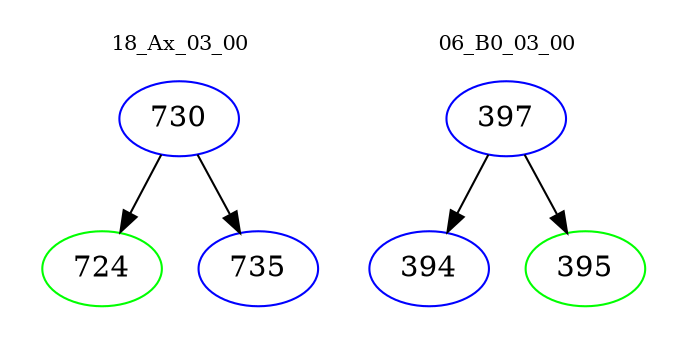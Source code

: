 digraph{
subgraph cluster_0 {
color = white
label = "18_Ax_03_00";
fontsize=10;
T0_730 [label="730", color="blue"]
T0_730 -> T0_724 [color="black"]
T0_724 [label="724", color="green"]
T0_730 -> T0_735 [color="black"]
T0_735 [label="735", color="blue"]
}
subgraph cluster_1 {
color = white
label = "06_B0_03_00";
fontsize=10;
T1_397 [label="397", color="blue"]
T1_397 -> T1_394 [color="black"]
T1_394 [label="394", color="blue"]
T1_397 -> T1_395 [color="black"]
T1_395 [label="395", color="green"]
}
}
